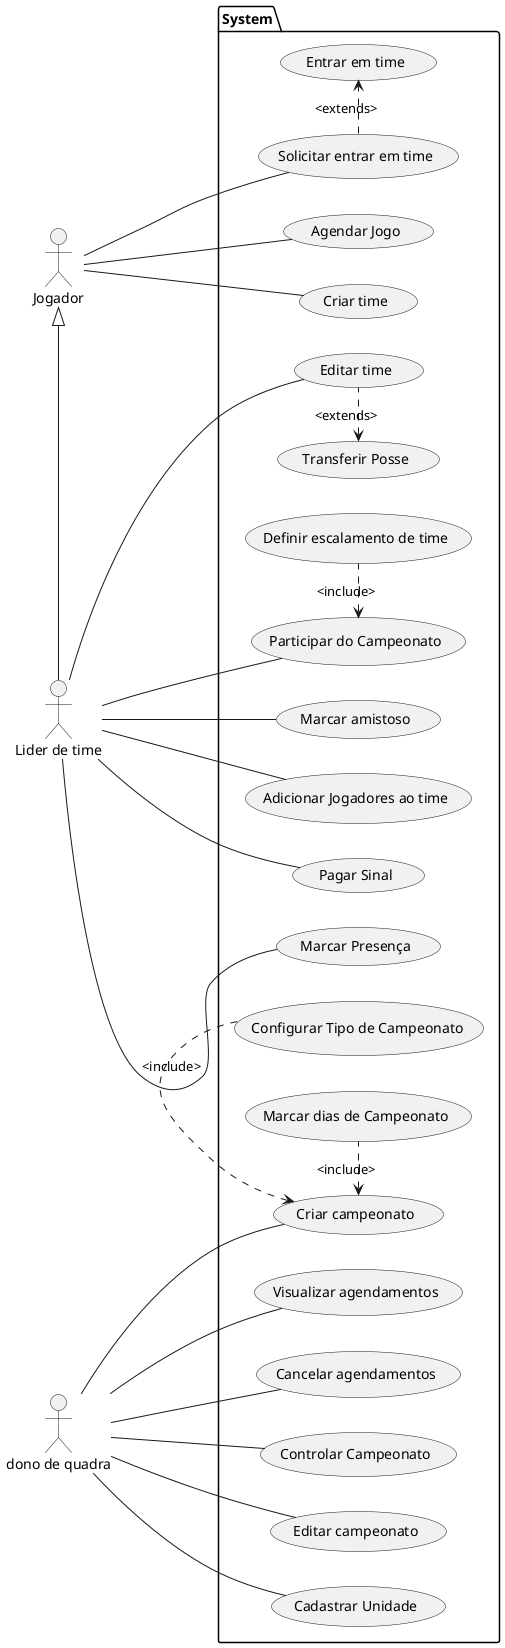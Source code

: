 @startuml casoDeUso
left to right direction
actor Jogador as J
actor "dono de quadra" as D
actor "Lider de time" as L
package System{
    usecase "Editar time" as UC1
    usecase "Transferir Posse" as UC2
    usecase "Marcar amistoso" as UC3
    usecase "Agendar Jogo" as UC4
    usecase "Criar time" as UC5
    usecase "Adicionar Jogadores ao time" as UC6
    usecase "Solicitar entrar em time" as UC7
    usecase "Entrar em time" as UC8
    usecase "Participar do Campeonato" as UC9
    usecase "Definir escalamento de time" as UC10
    usecase "Pagar Sinal" as UC11
    usecase "Marcar Presença" as UC12

    usecase "Criar campeonato" as UC13
    usecase "Configurar Tipo de Campeonato" as UC14
    usecase "Marcar dias de Campeonato" as UC15
    usecase "Visualizar agendamentos" as UC16
    usecase "Cancelar agendamentos" as UC17
    usecase "Controlar Campeonato" as UC18
    usecase "Editar campeonato" as UC19
    usecase "Cadastrar Unidade" as UC20
}

J <|- L
L -- UC1
UC2 <. UC1 : <extends>
L -- UC3
J -- UC4
J -- UC5
L -- UC6
J -- UC7
UC7 .> UC8 : <extends>
L -- UC9
UC9 <. UC10 : <include>
L -- UC11
L -- UC12
D -- UC13
UC13 <. UC14 : <include>
UC13 <. UC15 : <include>
D -- UC16
D -- UC17
D -- UC18
D -- UC19
D -- UC20
@enduml